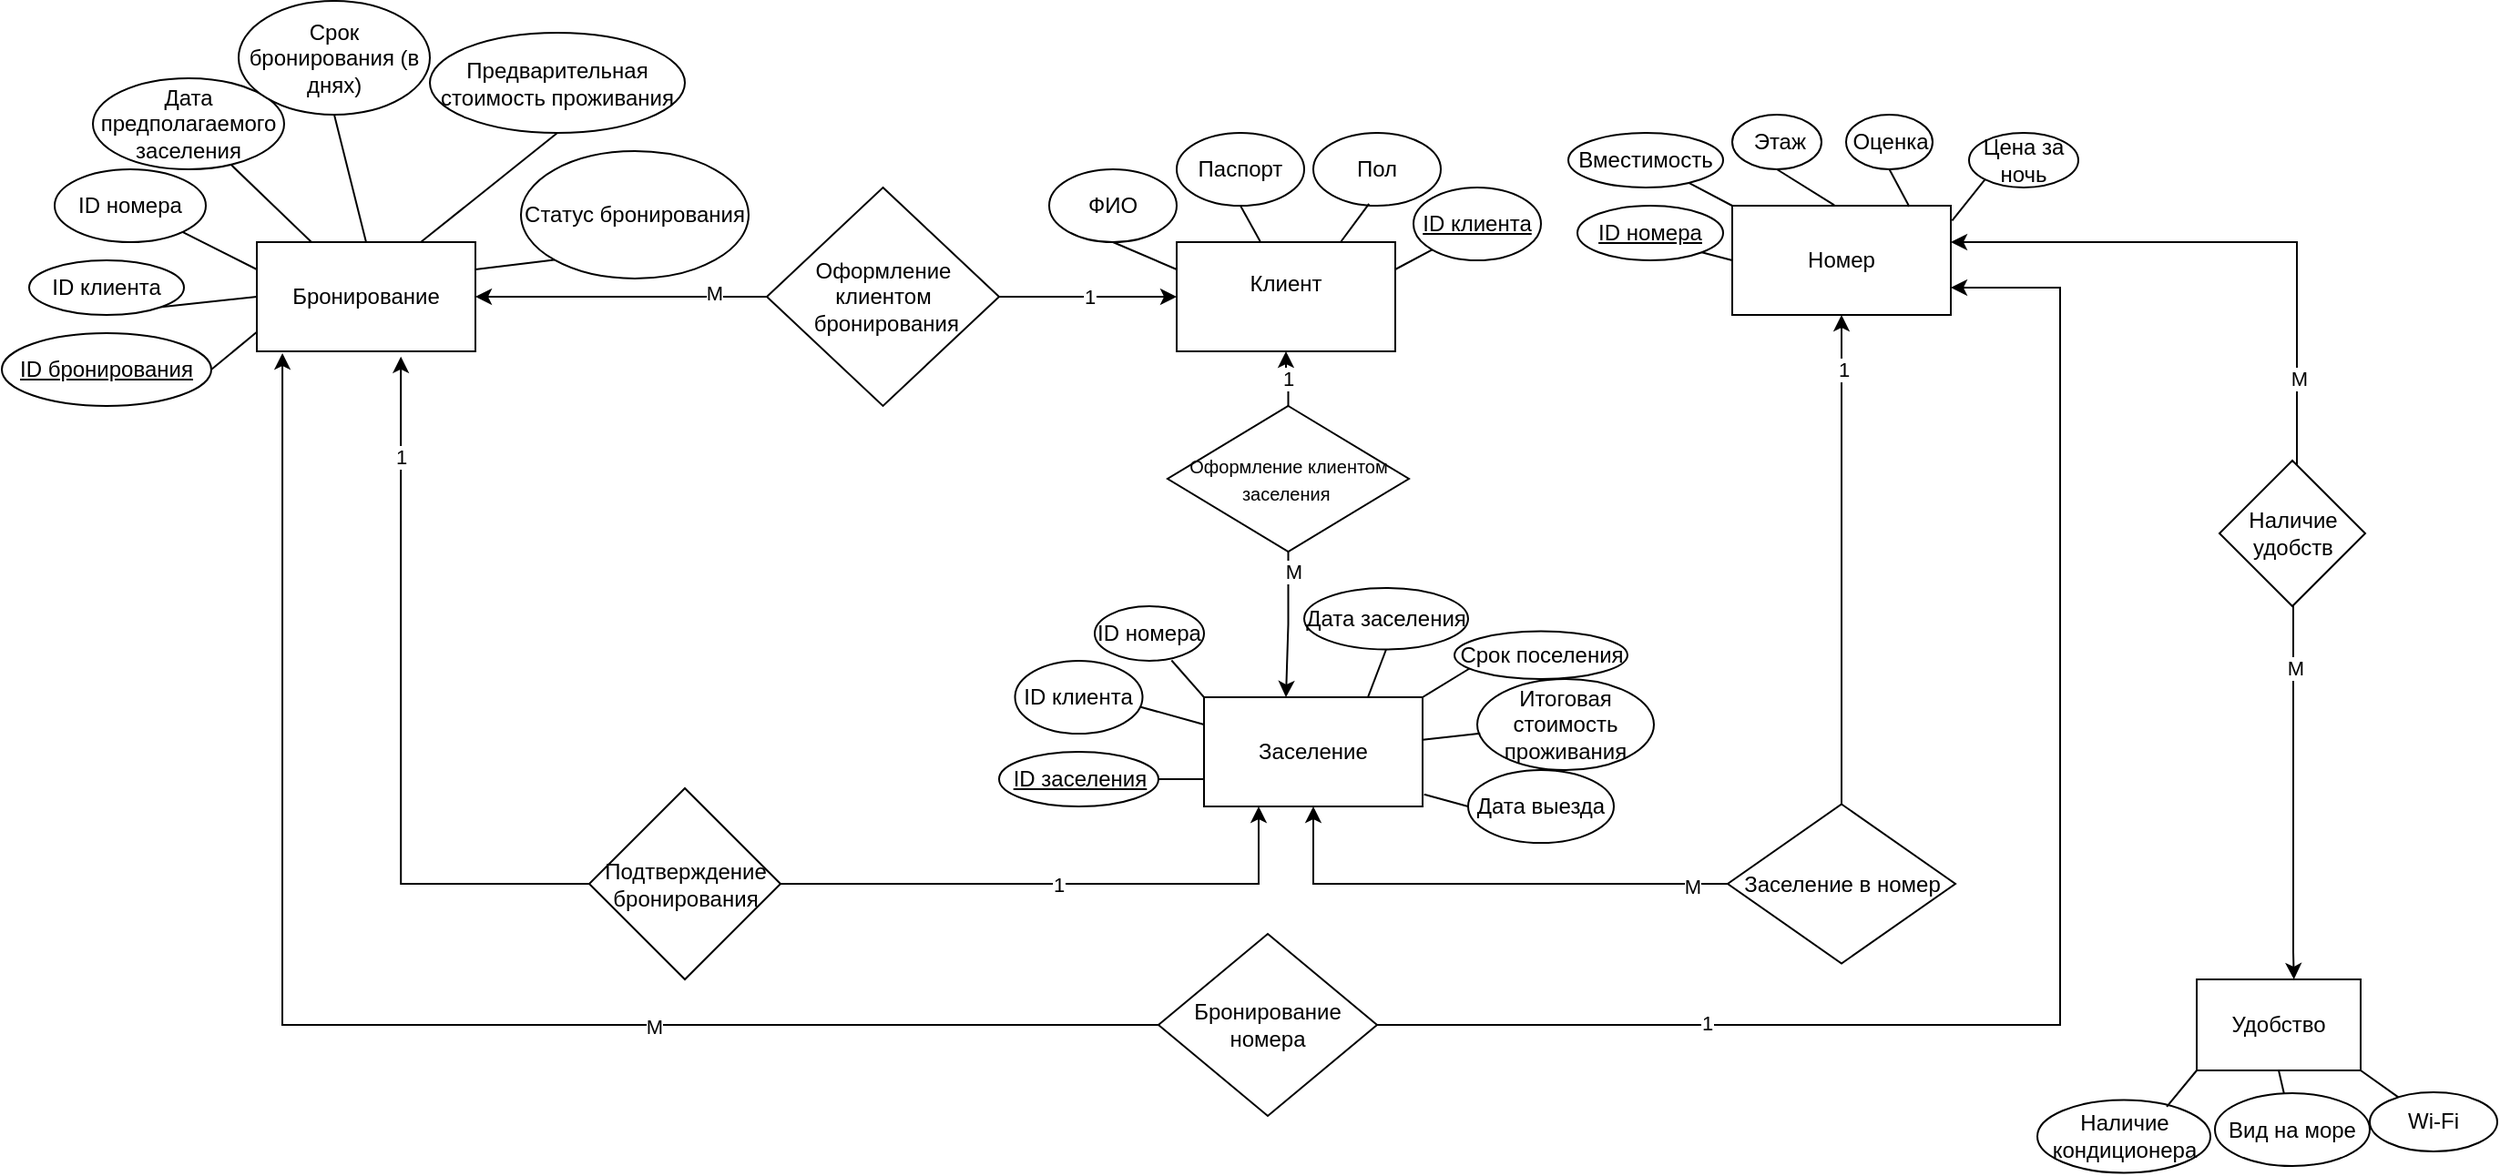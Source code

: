 <mxfile version="24.7.16">
  <diagram name="Страница — 1" id="UvYoTLwYC44R5NEeWyIu">
    <mxGraphModel dx="2474" dy="890" grid="1" gridSize="10" guides="1" tooltips="1" connect="1" arrows="1" fold="1" page="1" pageScale="1" pageWidth="827" pageHeight="1169" math="0" shadow="0">
      <root>
        <mxCell id="0" />
        <mxCell id="1" parent="0" />
        <mxCell id="9hpmNjstcmv_1WwBuSR--4" value="&lt;font style=&quot;font-size: 10px;&quot;&gt;Оформление клиентом заселения&amp;nbsp;&lt;/font&gt;" style="rhombus;whiteSpace=wrap;html=1;" parent="1" vertex="1">
          <mxGeometry x="230" y="760" width="132.5" height="80" as="geometry" />
        </mxCell>
        <mxCell id="9hpmNjstcmv_1WwBuSR--5" value="ФИО" style="ellipse;whiteSpace=wrap;html=1;" parent="1" vertex="1">
          <mxGeometry x="165" y="630" width="70" height="40" as="geometry" />
        </mxCell>
        <mxCell id="3MCE8DCKeGfEWosZ96jM-9" value="1" style="edgeStyle=orthogonalEdgeStyle;rounded=0;orthogonalLoop=1;jettySize=auto;html=1;" parent="1" source="9hpmNjstcmv_1WwBuSR--4" target="9hpmNjstcmv_1WwBuSR--6" edge="1">
          <mxGeometry relative="1" as="geometry" />
        </mxCell>
        <mxCell id="3MCE8DCKeGfEWosZ96jM-10" value="1" style="edgeStyle=orthogonalEdgeStyle;rounded=0;orthogonalLoop=1;jettySize=auto;html=1;" parent="1" source="3MCE8DCKeGfEWosZ96jM-7" target="9hpmNjstcmv_1WwBuSR--6" edge="1">
          <mxGeometry relative="1" as="geometry" />
        </mxCell>
        <mxCell id="9hpmNjstcmv_1WwBuSR--6" value="Клиент&lt;div&gt;&lt;br&gt;&lt;/div&gt;" style="rounded=0;whiteSpace=wrap;html=1;" parent="1" vertex="1">
          <mxGeometry x="235" y="670" width="120" height="60" as="geometry" />
        </mxCell>
        <mxCell id="9hpmNjstcmv_1WwBuSR--10" value="" style="endArrow=none;html=1;rounded=0;entryX=0.5;entryY=1;entryDx=0;entryDy=0;exitX=0;exitY=0.25;exitDx=0;exitDy=0;" parent="1" source="9hpmNjstcmv_1WwBuSR--6" target="9hpmNjstcmv_1WwBuSR--5" edge="1">
          <mxGeometry width="50" height="50" relative="1" as="geometry">
            <mxPoint x="284.45" y="141.16" as="sourcePoint" />
            <mxPoint x="305.54" y="90.0" as="targetPoint" />
          </mxGeometry>
        </mxCell>
        <mxCell id="9hpmNjstcmv_1WwBuSR--11" value="Паспорт" style="ellipse;whiteSpace=wrap;html=1;" parent="1" vertex="1">
          <mxGeometry x="235" y="610" width="70" height="40" as="geometry" />
        </mxCell>
        <mxCell id="9hpmNjstcmv_1WwBuSR--12" value="" style="endArrow=none;html=1;rounded=0;entryX=0.5;entryY=1;entryDx=0;entryDy=0;exitX=0.382;exitY=-0.007;exitDx=0;exitDy=0;exitPerimeter=0;" parent="1" source="9hpmNjstcmv_1WwBuSR--6" target="9hpmNjstcmv_1WwBuSR--11" edge="1">
          <mxGeometry width="50" height="50" relative="1" as="geometry">
            <mxPoint x="340" y="170" as="sourcePoint" />
            <mxPoint x="390" y="120" as="targetPoint" />
          </mxGeometry>
        </mxCell>
        <mxCell id="9hpmNjstcmv_1WwBuSR--14" value="Пол" style="ellipse;whiteSpace=wrap;html=1;" parent="1" vertex="1">
          <mxGeometry x="310" y="610" width="70" height="40" as="geometry" />
        </mxCell>
        <mxCell id="9hpmNjstcmv_1WwBuSR--15" value="" style="endArrow=none;html=1;rounded=0;entryX=0.437;entryY=0.974;entryDx=0;entryDy=0;entryPerimeter=0;exitX=0.75;exitY=0;exitDx=0;exitDy=0;" parent="1" source="9hpmNjstcmv_1WwBuSR--6" target="9hpmNjstcmv_1WwBuSR--14" edge="1">
          <mxGeometry width="50" height="50" relative="1" as="geometry">
            <mxPoint x="380" y="159" as="sourcePoint" />
            <mxPoint x="442" y="140" as="targetPoint" />
          </mxGeometry>
        </mxCell>
        <mxCell id="9hpmNjstcmv_1WwBuSR--16" value="ID клиента" style="ellipse;whiteSpace=wrap;html=1;fontStyle=4" parent="1" vertex="1">
          <mxGeometry x="365" y="640" width="70" height="40" as="geometry" />
        </mxCell>
        <mxCell id="9hpmNjstcmv_1WwBuSR--17" value="" style="endArrow=none;html=1;rounded=0;entryX=0;entryY=1;entryDx=0;entryDy=0;exitX=1;exitY=0.25;exitDx=0;exitDy=0;" parent="1" source="9hpmNjstcmv_1WwBuSR--6" target="9hpmNjstcmv_1WwBuSR--16" edge="1">
          <mxGeometry width="50" height="50" relative="1" as="geometry">
            <mxPoint x="380" y="199" as="sourcePoint" />
            <mxPoint x="442" y="180" as="targetPoint" />
          </mxGeometry>
        </mxCell>
        <mxCell id="9hpmNjstcmv_1WwBuSR--18" value="Вместимость" style="ellipse;whiteSpace=wrap;html=1;" parent="1" vertex="1">
          <mxGeometry x="450" y="610" width="85" height="30" as="geometry" />
        </mxCell>
        <mxCell id="9hpmNjstcmv_1WwBuSR--19" value="Номер" style="rounded=0;whiteSpace=wrap;html=1;" parent="1" vertex="1">
          <mxGeometry x="540" y="650" width="120" height="60" as="geometry" />
        </mxCell>
        <mxCell id="9hpmNjstcmv_1WwBuSR--20" value="" style="endArrow=none;html=1;rounded=0;exitX=0;exitY=0;exitDx=0;exitDy=0;" parent="1" source="9hpmNjstcmv_1WwBuSR--19" target="9hpmNjstcmv_1WwBuSR--18" edge="1">
          <mxGeometry width="50" height="50" relative="1" as="geometry">
            <mxPoint x="264.45" y="331.16" as="sourcePoint" />
            <mxPoint x="285.54" y="280.0" as="targetPoint" />
          </mxGeometry>
        </mxCell>
        <mxCell id="9hpmNjstcmv_1WwBuSR--23" value="&amp;nbsp;Этаж" style="ellipse;whiteSpace=wrap;html=1;" parent="1" vertex="1">
          <mxGeometry x="540" y="600" width="49" height="30" as="geometry" />
        </mxCell>
        <mxCell id="9hpmNjstcmv_1WwBuSR--24" value="" style="endArrow=none;html=1;rounded=0;entryX=0.5;entryY=1;entryDx=0;entryDy=0;exitX=0.467;exitY=-0.005;exitDx=0;exitDy=0;exitPerimeter=0;" parent="1" source="9hpmNjstcmv_1WwBuSR--19" target="9hpmNjstcmv_1WwBuSR--23" edge="1">
          <mxGeometry width="50" height="50" relative="1" as="geometry">
            <mxPoint x="360" y="349" as="sourcePoint" />
            <mxPoint x="422" y="330" as="targetPoint" />
          </mxGeometry>
        </mxCell>
        <mxCell id="9hpmNjstcmv_1WwBuSR--46" value="ID заселения" style="ellipse;whiteSpace=wrap;html=1;fontStyle=4" parent="1" vertex="1">
          <mxGeometry x="137.5" y="950" width="87.5" height="30" as="geometry" />
        </mxCell>
        <mxCell id="9hpmNjstcmv_1WwBuSR--47" value="Заселение" style="rounded=0;whiteSpace=wrap;html=1;" parent="1" vertex="1">
          <mxGeometry x="250" y="920" width="120" height="60" as="geometry" />
        </mxCell>
        <mxCell id="9hpmNjstcmv_1WwBuSR--48" value="" style="endArrow=none;html=1;rounded=0;entryX=1;entryY=0.5;entryDx=0;entryDy=0;exitX=0;exitY=0.75;exitDx=0;exitDy=0;" parent="1" source="9hpmNjstcmv_1WwBuSR--47" target="9hpmNjstcmv_1WwBuSR--46" edge="1">
          <mxGeometry width="50" height="50" relative="1" as="geometry">
            <mxPoint x="198.45" y="971.16" as="sourcePoint" />
            <mxPoint x="219.54" y="920.0" as="targetPoint" />
          </mxGeometry>
        </mxCell>
        <mxCell id="9hpmNjstcmv_1WwBuSR--49" value="ID клиента" style="ellipse;whiteSpace=wrap;html=1;" parent="1" vertex="1">
          <mxGeometry x="146.25" y="900" width="70" height="40" as="geometry" />
        </mxCell>
        <mxCell id="9hpmNjstcmv_1WwBuSR--50" value="" style="endArrow=none;html=1;rounded=0;entryX=0.986;entryY=0.634;entryDx=0;entryDy=0;exitX=0;exitY=0.25;exitDx=0;exitDy=0;entryPerimeter=0;" parent="1" source="9hpmNjstcmv_1WwBuSR--47" target="9hpmNjstcmv_1WwBuSR--49" edge="1">
          <mxGeometry width="50" height="50" relative="1" as="geometry">
            <mxPoint x="254" y="1000" as="sourcePoint" />
            <mxPoint x="304" y="950" as="targetPoint" />
          </mxGeometry>
        </mxCell>
        <mxCell id="9hpmNjstcmv_1WwBuSR--51" value="ID номера" style="ellipse;whiteSpace=wrap;html=1;" parent="1" vertex="1">
          <mxGeometry x="190" y="870" width="60" height="30" as="geometry" />
        </mxCell>
        <mxCell id="9hpmNjstcmv_1WwBuSR--52" value="" style="endArrow=none;html=1;rounded=0;entryX=0.703;entryY=0.992;entryDx=0;entryDy=0;exitX=0;exitY=0;exitDx=0;exitDy=0;entryPerimeter=0;" parent="1" source="9hpmNjstcmv_1WwBuSR--47" target="9hpmNjstcmv_1WwBuSR--51" edge="1">
          <mxGeometry width="50" height="50" relative="1" as="geometry">
            <mxPoint x="294" y="989" as="sourcePoint" />
            <mxPoint x="356" y="970" as="targetPoint" />
          </mxGeometry>
        </mxCell>
        <mxCell id="9hpmNjstcmv_1WwBuSR--53" value="Дата заселения" style="ellipse;whiteSpace=wrap;html=1;" parent="1" vertex="1">
          <mxGeometry x="305" y="860" width="90" height="33.75" as="geometry" />
        </mxCell>
        <mxCell id="9hpmNjstcmv_1WwBuSR--54" value="" style="endArrow=none;html=1;rounded=0;entryX=0.5;entryY=1;entryDx=0;entryDy=0;exitX=0.75;exitY=0;exitDx=0;exitDy=0;" parent="1" source="9hpmNjstcmv_1WwBuSR--47" target="9hpmNjstcmv_1WwBuSR--53" edge="1">
          <mxGeometry width="50" height="50" relative="1" as="geometry">
            <mxPoint x="294" y="1029" as="sourcePoint" />
            <mxPoint x="356" y="1010" as="targetPoint" />
          </mxGeometry>
        </mxCell>
        <mxCell id="9hpmNjstcmv_1WwBuSR--79" value="ID номера" style="ellipse;whiteSpace=wrap;html=1;fontStyle=4" parent="1" vertex="1">
          <mxGeometry x="455" y="650" width="80" height="30" as="geometry" />
        </mxCell>
        <mxCell id="9hpmNjstcmv_1WwBuSR--80" value="" style="endArrow=none;html=1;rounded=0;entryX=1;entryY=1;entryDx=0;entryDy=0;exitX=0;exitY=0.5;exitDx=0;exitDy=0;" parent="1" source="9hpmNjstcmv_1WwBuSR--19" target="9hpmNjstcmv_1WwBuSR--79" edge="1">
          <mxGeometry width="50" height="50" relative="1" as="geometry">
            <mxPoint x="250" y="429.5" as="sourcePoint" />
            <mxPoint x="184" y="390.5" as="targetPoint" />
          </mxGeometry>
        </mxCell>
        <mxCell id="9hpmNjstcmv_1WwBuSR--81" value="" style="endArrow=none;html=1;rounded=0;entryX=0.089;entryY=0.776;entryDx=0;entryDy=0;entryPerimeter=0;exitX=1;exitY=0;exitDx=0;exitDy=0;" parent="1" source="9hpmNjstcmv_1WwBuSR--47" target="9hpmNjstcmv_1WwBuSR--82" edge="1">
          <mxGeometry width="50" height="50" relative="1" as="geometry">
            <mxPoint x="320" y="1060" as="sourcePoint" />
            <mxPoint x="400" y="1060" as="targetPoint" />
          </mxGeometry>
        </mxCell>
        <mxCell id="9hpmNjstcmv_1WwBuSR--82" value="Срок поселения" style="ellipse;whiteSpace=wrap;html=1;" parent="1" vertex="1">
          <mxGeometry x="387.5" y="883.75" width="95" height="26.25" as="geometry" />
        </mxCell>
        <mxCell id="9hpmNjstcmv_1WwBuSR--84" value="Итоговая стоимость проживания" style="ellipse;whiteSpace=wrap;html=1;" parent="1" vertex="1">
          <mxGeometry x="400" y="910" width="97" height="50" as="geometry" />
        </mxCell>
        <mxCell id="9hpmNjstcmv_1WwBuSR--85" value="" style="endArrow=none;html=1;rounded=0;exitX=0.017;exitY=0.598;exitDx=0;exitDy=0;exitPerimeter=0;" parent="1" source="9hpmNjstcmv_1WwBuSR--84" target="9hpmNjstcmv_1WwBuSR--47" edge="1">
          <mxGeometry width="50" height="50" relative="1" as="geometry">
            <mxPoint x="74" y="1106" as="sourcePoint" />
            <mxPoint x="174" y="1090" as="targetPoint" />
          </mxGeometry>
        </mxCell>
        <mxCell id="9hpmNjstcmv_1WwBuSR--86" value="Дата выезда" style="ellipse;whiteSpace=wrap;html=1;" parent="1" vertex="1">
          <mxGeometry x="395" y="960" width="80" height="40" as="geometry" />
        </mxCell>
        <mxCell id="9hpmNjstcmv_1WwBuSR--87" value="" style="endArrow=none;html=1;rounded=0;entryX=0;entryY=0.5;entryDx=0;entryDy=0;exitX=1.007;exitY=0.89;exitDx=0;exitDy=0;exitPerimeter=0;" parent="1" source="9hpmNjstcmv_1WwBuSR--47" target="9hpmNjstcmv_1WwBuSR--86" edge="1">
          <mxGeometry width="50" height="50" relative="1" as="geometry">
            <mxPoint x="318" y="1090" as="sourcePoint" />
            <mxPoint x="417" y="984" as="targetPoint" />
          </mxGeometry>
        </mxCell>
        <mxCell id="9hpmNjstcmv_1WwBuSR--104" value="ID клиента" style="ellipse;whiteSpace=wrap;html=1;" parent="1" vertex="1">
          <mxGeometry x="-395" y="680" width="85" height="30" as="geometry" />
        </mxCell>
        <mxCell id="9hpmNjstcmv_1WwBuSR--105" value="Бронирование" style="rounded=0;whiteSpace=wrap;html=1;" parent="1" vertex="1">
          <mxGeometry x="-270" y="670" width="120" height="60" as="geometry" />
        </mxCell>
        <mxCell id="9hpmNjstcmv_1WwBuSR--106" value="" style="endArrow=none;html=1;rounded=0;entryX=1;entryY=1;entryDx=0;entryDy=0;" parent="1" target="9hpmNjstcmv_1WwBuSR--104" edge="1">
          <mxGeometry width="50" height="50" relative="1" as="geometry">
            <mxPoint x="-270" y="700" as="sourcePoint" />
            <mxPoint x="-360.46" y="680.0" as="targetPoint" />
          </mxGeometry>
        </mxCell>
        <mxCell id="9hpmNjstcmv_1WwBuSR--107" value="ID номера" style="ellipse;whiteSpace=wrap;html=1;" parent="1" vertex="1">
          <mxGeometry x="-381" y="630" width="83" height="40" as="geometry" />
        </mxCell>
        <mxCell id="9hpmNjstcmv_1WwBuSR--108" value="" style="endArrow=none;html=1;rounded=0;exitX=0;exitY=0.25;exitDx=0;exitDy=0;" parent="1" source="9hpmNjstcmv_1WwBuSR--105" target="9hpmNjstcmv_1WwBuSR--107" edge="1">
          <mxGeometry width="50" height="50" relative="1" as="geometry">
            <mxPoint x="-326" y="760" as="sourcePoint" />
            <mxPoint x="-276" y="710" as="targetPoint" />
          </mxGeometry>
        </mxCell>
        <mxCell id="9hpmNjstcmv_1WwBuSR--109" value="Дата предполагаемого заселения" style="ellipse;whiteSpace=wrap;html=1;" parent="1" vertex="1">
          <mxGeometry x="-360" y="580" width="105" height="50" as="geometry" />
        </mxCell>
        <mxCell id="9hpmNjstcmv_1WwBuSR--110" value="" style="endArrow=none;html=1;rounded=0;exitX=0.25;exitY=0;exitDx=0;exitDy=0;" parent="1" source="9hpmNjstcmv_1WwBuSR--105" target="9hpmNjstcmv_1WwBuSR--109" edge="1">
          <mxGeometry width="50" height="50" relative="1" as="geometry">
            <mxPoint x="-311" y="790" as="sourcePoint" />
            <mxPoint x="-224" y="730" as="targetPoint" />
          </mxGeometry>
        </mxCell>
        <mxCell id="9hpmNjstcmv_1WwBuSR--111" value="Срок бронирования (в днях)" style="ellipse;whiteSpace=wrap;html=1;" parent="1" vertex="1">
          <mxGeometry x="-280" y="537.5" width="105" height="62.5" as="geometry" />
        </mxCell>
        <mxCell id="9hpmNjstcmv_1WwBuSR--112" value="" style="endArrow=none;html=1;rounded=0;entryX=0.5;entryY=1;entryDx=0;entryDy=0;exitX=0.5;exitY=0;exitDx=0;exitDy=0;" parent="1" source="9hpmNjstcmv_1WwBuSR--105" target="9hpmNjstcmv_1WwBuSR--111" edge="1">
          <mxGeometry width="50" height="50" relative="1" as="geometry">
            <mxPoint x="-273" y="399" as="sourcePoint" />
            <mxPoint x="-224" y="770" as="targetPoint" />
          </mxGeometry>
        </mxCell>
        <mxCell id="9hpmNjstcmv_1WwBuSR--113" value="" style="endArrow=none;html=1;rounded=0;entryX=0.5;entryY=1;entryDx=0;entryDy=0;exitX=0.75;exitY=0;exitDx=0;exitDy=0;" parent="1" source="9hpmNjstcmv_1WwBuSR--105" target="9hpmNjstcmv_1WwBuSR--114" edge="1">
          <mxGeometry width="50" height="50" relative="1" as="geometry">
            <mxPoint x="-260" y="820" as="sourcePoint" />
            <mxPoint x="-180" y="820" as="targetPoint" />
          </mxGeometry>
        </mxCell>
        <mxCell id="9hpmNjstcmv_1WwBuSR--114" value="Предварительная стоимость проживания" style="ellipse;whiteSpace=wrap;html=1;" parent="1" vertex="1">
          <mxGeometry x="-175" y="555" width="140" height="55" as="geometry" />
        </mxCell>
        <mxCell id="9hpmNjstcmv_1WwBuSR--115" value="ID бронирования" style="ellipse;whiteSpace=wrap;html=1;fontStyle=4" parent="1" vertex="1">
          <mxGeometry x="-410" y="720" width="115" height="40" as="geometry" />
        </mxCell>
        <mxCell id="9hpmNjstcmv_1WwBuSR--116" value="" style="endArrow=none;html=1;rounded=0;exitX=1;exitY=0.5;exitDx=0;exitDy=0;entryX=0;entryY=0.823;entryDx=0;entryDy=0;entryPerimeter=0;" parent="1" source="9hpmNjstcmv_1WwBuSR--115" target="9hpmNjstcmv_1WwBuSR--105" edge="1">
          <mxGeometry width="50" height="50" relative="1" as="geometry">
            <mxPoint x="-506" y="866" as="sourcePoint" />
            <mxPoint x="-406" y="850" as="targetPoint" />
          </mxGeometry>
        </mxCell>
        <mxCell id="9hpmNjstcmv_1WwBuSR--117" value="Статус бронирования" style="ellipse;whiteSpace=wrap;html=1;" parent="1" vertex="1">
          <mxGeometry x="-125" y="620" width="125" height="70" as="geometry" />
        </mxCell>
        <mxCell id="9hpmNjstcmv_1WwBuSR--118" value="" style="endArrow=none;html=1;rounded=0;entryX=0;entryY=1;entryDx=0;entryDy=0;exitX=1;exitY=0.25;exitDx=0;exitDy=0;" parent="1" source="9hpmNjstcmv_1WwBuSR--105" target="9hpmNjstcmv_1WwBuSR--117" edge="1">
          <mxGeometry width="50" height="50" relative="1" as="geometry">
            <mxPoint x="-249" y="460" as="sourcePoint" />
            <mxPoint x="-163" y="744" as="targetPoint" />
          </mxGeometry>
        </mxCell>
        <mxCell id="R-lnSnpHiIp7sD6gwEYZ-18" style="edgeStyle=orthogonalEdgeStyle;rounded=0;orthogonalLoop=1;jettySize=auto;html=1;entryX=0.5;entryY=1;entryDx=0;entryDy=0;" parent="1" source="R-lnSnpHiIp7sD6gwEYZ-14" target="9hpmNjstcmv_1WwBuSR--19" edge="1">
          <mxGeometry relative="1" as="geometry" />
        </mxCell>
        <mxCell id="3MCE8DCKeGfEWosZ96jM-14" value="1" style="edgeLabel;html=1;align=center;verticalAlign=middle;resizable=0;points=[];" parent="R-lnSnpHiIp7sD6gwEYZ-18" vertex="1" connectable="0">
          <mxGeometry x="0.782" y="-1" relative="1" as="geometry">
            <mxPoint as="offset" />
          </mxGeometry>
        </mxCell>
        <mxCell id="R-lnSnpHiIp7sD6gwEYZ-19" style="edgeStyle=orthogonalEdgeStyle;rounded=0;orthogonalLoop=1;jettySize=auto;html=1;entryX=0.5;entryY=1;entryDx=0;entryDy=0;" parent="1" source="R-lnSnpHiIp7sD6gwEYZ-14" target="9hpmNjstcmv_1WwBuSR--47" edge="1">
          <mxGeometry relative="1" as="geometry" />
        </mxCell>
        <mxCell id="dHrt1mE7ao5hDx64uy73-2" value="M" style="edgeLabel;html=1;align=center;verticalAlign=middle;resizable=0;points=[];" vertex="1" connectable="0" parent="R-lnSnpHiIp7sD6gwEYZ-19">
          <mxGeometry x="-0.852" y="1" relative="1" as="geometry">
            <mxPoint as="offset" />
          </mxGeometry>
        </mxCell>
        <mxCell id="R-lnSnpHiIp7sD6gwEYZ-14" value="Заселение в номер" style="rhombus;whiteSpace=wrap;html=1;" parent="1" vertex="1">
          <mxGeometry x="537.5" y="978.75" width="125" height="87.5" as="geometry" />
        </mxCell>
        <mxCell id="R-lnSnpHiIp7sD6gwEYZ-24" value="1" style="edgeStyle=orthogonalEdgeStyle;rounded=0;orthogonalLoop=1;jettySize=auto;html=1;entryX=0.25;entryY=1;entryDx=0;entryDy=0;" parent="1" source="R-lnSnpHiIp7sD6gwEYZ-23" target="9hpmNjstcmv_1WwBuSR--47" edge="1">
          <mxGeometry relative="1" as="geometry">
            <mxPoint as="offset" />
          </mxGeometry>
        </mxCell>
        <mxCell id="R-lnSnpHiIp7sD6gwEYZ-23" value="Подтверждение бронирования" style="rhombus;whiteSpace=wrap;html=1;" parent="1" vertex="1">
          <mxGeometry x="-87.5" y="970" width="105" height="105" as="geometry" />
        </mxCell>
        <mxCell id="R-lnSnpHiIp7sD6gwEYZ-25" style="edgeStyle=orthogonalEdgeStyle;rounded=0;orthogonalLoop=1;jettySize=auto;html=1;entryX=0.659;entryY=1.048;entryDx=0;entryDy=0;entryPerimeter=0;" parent="1" source="R-lnSnpHiIp7sD6gwEYZ-23" target="9hpmNjstcmv_1WwBuSR--105" edge="1">
          <mxGeometry relative="1" as="geometry" />
        </mxCell>
        <mxCell id="3MCE8DCKeGfEWosZ96jM-13" value="1" style="edgeLabel;html=1;align=center;verticalAlign=middle;resizable=0;points=[];" parent="R-lnSnpHiIp7sD6gwEYZ-25" vertex="1" connectable="0">
          <mxGeometry x="0.722" relative="1" as="geometry">
            <mxPoint as="offset" />
          </mxGeometry>
        </mxCell>
        <mxCell id="3MCE8DCKeGfEWosZ96jM-3" style="edgeStyle=orthogonalEdgeStyle;rounded=0;orthogonalLoop=1;jettySize=auto;html=1;" parent="1" source="9hpmNjstcmv_1WwBuSR--4" edge="1">
          <mxGeometry relative="1" as="geometry">
            <mxPoint x="295" y="920" as="targetPoint" />
          </mxGeometry>
        </mxCell>
        <mxCell id="3MCE8DCKeGfEWosZ96jM-6" value="M" style="edgeLabel;html=1;align=center;verticalAlign=middle;resizable=0;points=[];" parent="3MCE8DCKeGfEWosZ96jM-3" vertex="1" connectable="0">
          <mxGeometry x="-0.724" y="2" relative="1" as="geometry">
            <mxPoint as="offset" />
          </mxGeometry>
        </mxCell>
        <mxCell id="3MCE8DCKeGfEWosZ96jM-27" style="edgeStyle=orthogonalEdgeStyle;rounded=0;orthogonalLoop=1;jettySize=auto;html=1;entryX=1;entryY=0.5;entryDx=0;entryDy=0;" parent="1" source="3MCE8DCKeGfEWosZ96jM-7" target="9hpmNjstcmv_1WwBuSR--105" edge="1">
          <mxGeometry relative="1" as="geometry" />
        </mxCell>
        <mxCell id="3MCE8DCKeGfEWosZ96jM-28" value="M" style="edgeLabel;html=1;align=center;verticalAlign=middle;resizable=0;points=[];" parent="3MCE8DCKeGfEWosZ96jM-27" vertex="1" connectable="0">
          <mxGeometry x="-0.64" y="-2" relative="1" as="geometry">
            <mxPoint as="offset" />
          </mxGeometry>
        </mxCell>
        <mxCell id="3MCE8DCKeGfEWosZ96jM-7" value="Оформление клиентом &lt;span style=&quot;background-color: initial;&quot;&gt;&amp;nbsp;бронирования&lt;/span&gt;" style="rhombus;whiteSpace=wrap;html=1;" parent="1" vertex="1">
          <mxGeometry x="10" y="640" width="127.5" height="120" as="geometry" />
        </mxCell>
        <mxCell id="dHrt1mE7ao5hDx64uy73-38" style="edgeStyle=orthogonalEdgeStyle;rounded=0;orthogonalLoop=1;jettySize=auto;html=1;entryX=1;entryY=0.75;entryDx=0;entryDy=0;" edge="1" parent="1" source="3MCE8DCKeGfEWosZ96jM-17" target="9hpmNjstcmv_1WwBuSR--19">
          <mxGeometry relative="1" as="geometry">
            <Array as="points">
              <mxPoint x="720" y="1100" />
              <mxPoint x="720" y="695" />
            </Array>
          </mxGeometry>
        </mxCell>
        <mxCell id="dHrt1mE7ao5hDx64uy73-41" value="1" style="edgeLabel;html=1;align=center;verticalAlign=middle;resizable=0;points=[];" vertex="1" connectable="0" parent="dHrt1mE7ao5hDx64uy73-38">
          <mxGeometry x="-0.57" y="1" relative="1" as="geometry">
            <mxPoint as="offset" />
          </mxGeometry>
        </mxCell>
        <mxCell id="3MCE8DCKeGfEWosZ96jM-17" value="Бронирование номера" style="rhombus;whiteSpace=wrap;html=1;" parent="1" vertex="1">
          <mxGeometry x="225" y="1050" width="120" height="100" as="geometry" />
        </mxCell>
        <mxCell id="3MCE8DCKeGfEWosZ96jM-31" style="edgeStyle=orthogonalEdgeStyle;rounded=0;orthogonalLoop=1;jettySize=auto;html=1;entryX=0.117;entryY=1.017;entryDx=0;entryDy=0;entryPerimeter=0;" parent="1" source="3MCE8DCKeGfEWosZ96jM-17" target="9hpmNjstcmv_1WwBuSR--105" edge="1">
          <mxGeometry relative="1" as="geometry">
            <Array as="points">
              <mxPoint x="-256" y="1100" />
            </Array>
          </mxGeometry>
        </mxCell>
        <mxCell id="dHrt1mE7ao5hDx64uy73-40" value="M" style="edgeLabel;html=1;align=center;verticalAlign=middle;resizable=0;points=[];" vertex="1" connectable="0" parent="3MCE8DCKeGfEWosZ96jM-31">
          <mxGeometry x="-0.347" y="1" relative="1" as="geometry">
            <mxPoint as="offset" />
          </mxGeometry>
        </mxCell>
        <mxCell id="dHrt1mE7ao5hDx64uy73-4" value="Удобство" style="rounded=0;whiteSpace=wrap;html=1;" vertex="1" parent="1">
          <mxGeometry x="795" y="1075" width="90" height="50" as="geometry" />
        </mxCell>
        <mxCell id="dHrt1mE7ao5hDx64uy73-17" style="edgeStyle=orthogonalEdgeStyle;rounded=0;orthogonalLoop=1;jettySize=auto;html=1;entryX=0.658;entryY=0.007;entryDx=0;entryDy=0;entryPerimeter=0;" edge="1" parent="1">
          <mxGeometry relative="1" as="geometry">
            <mxPoint x="846.64" y="859.65" as="sourcePoint" />
            <mxPoint x="848.36" y="1075" as="targetPoint" />
            <Array as="points">
              <mxPoint x="848" y="860" />
              <mxPoint x="848" y="1060" />
              <mxPoint x="848" y="1060" />
            </Array>
          </mxGeometry>
        </mxCell>
        <mxCell id="dHrt1mE7ao5hDx64uy73-36" value="M" style="edgeLabel;html=1;align=center;verticalAlign=middle;resizable=0;points=[];" vertex="1" connectable="0" parent="dHrt1mE7ao5hDx64uy73-17">
          <mxGeometry x="-0.581" y="1" relative="1" as="geometry">
            <mxPoint as="offset" />
          </mxGeometry>
        </mxCell>
        <mxCell id="dHrt1mE7ao5hDx64uy73-18" style="edgeStyle=orthogonalEdgeStyle;rounded=0;orthogonalLoop=1;jettySize=auto;html=1;entryX=1;entryY=0.5;entryDx=0;entryDy=0;" edge="1" parent="1">
          <mxGeometry relative="1" as="geometry">
            <mxPoint x="850" y="785" as="sourcePoint" />
            <mxPoint x="660" y="670" as="targetPoint" />
            <Array as="points">
              <mxPoint x="850" y="844" />
              <mxPoint x="850" y="670" />
            </Array>
          </mxGeometry>
        </mxCell>
        <mxCell id="dHrt1mE7ao5hDx64uy73-37" value="&amp;nbsp;M" style="edgeLabel;html=1;align=center;verticalAlign=middle;resizable=0;points=[];" vertex="1" connectable="0" parent="dHrt1mE7ao5hDx64uy73-18">
          <mxGeometry x="-0.608" relative="1" as="geometry">
            <mxPoint as="offset" />
          </mxGeometry>
        </mxCell>
        <mxCell id="dHrt1mE7ao5hDx64uy73-39" value="M" style="edgeLabel;html=1;align=center;verticalAlign=middle;resizable=0;points=[];" vertex="1" connectable="0" parent="dHrt1mE7ao5hDx64uy73-18">
          <mxGeometry x="-0.251" y="-1" relative="1" as="geometry">
            <mxPoint as="offset" />
          </mxGeometry>
        </mxCell>
        <mxCell id="dHrt1mE7ao5hDx64uy73-12" value="Наличие удобств" style="rhombus;whiteSpace=wrap;html=1;" vertex="1" parent="1">
          <mxGeometry x="807.5" y="790" width="80" height="80" as="geometry" />
        </mxCell>
        <mxCell id="dHrt1mE7ao5hDx64uy73-19" value="" style="endArrow=none;html=1;rounded=0;exitX=0.5;exitY=1;exitDx=0;exitDy=0;entryX=0.81;entryY=0.009;entryDx=0;entryDy=0;entryPerimeter=0;" edge="1" parent="1" source="dHrt1mE7ao5hDx64uy73-28" target="9hpmNjstcmv_1WwBuSR--19">
          <mxGeometry width="50" height="50" relative="1" as="geometry">
            <mxPoint x="680.06" y="640" as="sourcePoint" />
            <mxPoint x="660.005" y="668.348" as="targetPoint" />
          </mxGeometry>
        </mxCell>
        <mxCell id="dHrt1mE7ao5hDx64uy73-22" value="" style="endArrow=none;html=1;rounded=0;exitX=0.5;exitY=1;exitDx=0;exitDy=0;" edge="1" parent="1" source="dHrt1mE7ao5hDx64uy73-4" target="dHrt1mE7ao5hDx64uy73-23">
          <mxGeometry width="50" height="50" relative="1" as="geometry">
            <mxPoint x="760" y="1180" as="sourcePoint" />
            <mxPoint x="765" y="1125" as="targetPoint" />
          </mxGeometry>
        </mxCell>
        <mxCell id="dHrt1mE7ao5hDx64uy73-23" value="Вид на море" style="ellipse;whiteSpace=wrap;html=1;" vertex="1" parent="1">
          <mxGeometry x="805" y="1137.5" width="85" height="40" as="geometry" />
        </mxCell>
        <mxCell id="dHrt1mE7ao5hDx64uy73-24" value="" style="endArrow=none;html=1;rounded=0;exitX=1;exitY=1;exitDx=0;exitDy=0;" edge="1" parent="1" source="dHrt1mE7ao5hDx64uy73-4" target="dHrt1mE7ao5hDx64uy73-25">
          <mxGeometry width="50" height="50" relative="1" as="geometry">
            <mxPoint x="830" y="1160" as="sourcePoint" />
            <mxPoint x="800" y="1125" as="targetPoint" />
          </mxGeometry>
        </mxCell>
        <mxCell id="dHrt1mE7ao5hDx64uy73-25" value="Wi-Fi" style="ellipse;whiteSpace=wrap;html=1;" vertex="1" parent="1">
          <mxGeometry x="890" y="1137" width="70" height="32.5" as="geometry" />
        </mxCell>
        <mxCell id="dHrt1mE7ao5hDx64uy73-28" value="Оценка" style="ellipse;whiteSpace=wrap;html=1;" vertex="1" parent="1">
          <mxGeometry x="602.5" y="600" width="47.5" height="30" as="geometry" />
        </mxCell>
        <mxCell id="dHrt1mE7ao5hDx64uy73-32" value="Цена за ночь" style="ellipse;whiteSpace=wrap;html=1;" vertex="1" parent="1">
          <mxGeometry x="670" y="610" width="60" height="30" as="geometry" />
        </mxCell>
        <mxCell id="dHrt1mE7ao5hDx64uy73-33" value="" style="endArrow=none;html=1;rounded=0;entryX=0;entryY=1;entryDx=0;entryDy=0;exitX=1.006;exitY=0.136;exitDx=0;exitDy=0;exitPerimeter=0;" edge="1" parent="1" source="9hpmNjstcmv_1WwBuSR--19" target="dHrt1mE7ao5hDx64uy73-32">
          <mxGeometry width="50" height="50" relative="1" as="geometry">
            <mxPoint x="790" y="850" as="sourcePoint" />
            <mxPoint x="840" y="800" as="targetPoint" />
          </mxGeometry>
        </mxCell>
        <mxCell id="dHrt1mE7ao5hDx64uy73-34" value="Наличие кондиционера" style="ellipse;whiteSpace=wrap;html=1;" vertex="1" parent="1">
          <mxGeometry x="707.5" y="1141.25" width="95" height="40" as="geometry" />
        </mxCell>
        <mxCell id="dHrt1mE7ao5hDx64uy73-35" value="" style="endArrow=none;html=1;rounded=0;exitX=0.748;exitY=0.092;exitDx=0;exitDy=0;entryX=0;entryY=1;entryDx=0;entryDy=0;exitPerimeter=0;" edge="1" parent="1" source="dHrt1mE7ao5hDx64uy73-34" target="dHrt1mE7ao5hDx64uy73-4">
          <mxGeometry width="50" height="50" relative="1" as="geometry">
            <mxPoint x="660" y="1175" as="sourcePoint" />
            <mxPoint x="710" y="1125" as="targetPoint" />
          </mxGeometry>
        </mxCell>
      </root>
    </mxGraphModel>
  </diagram>
</mxfile>
